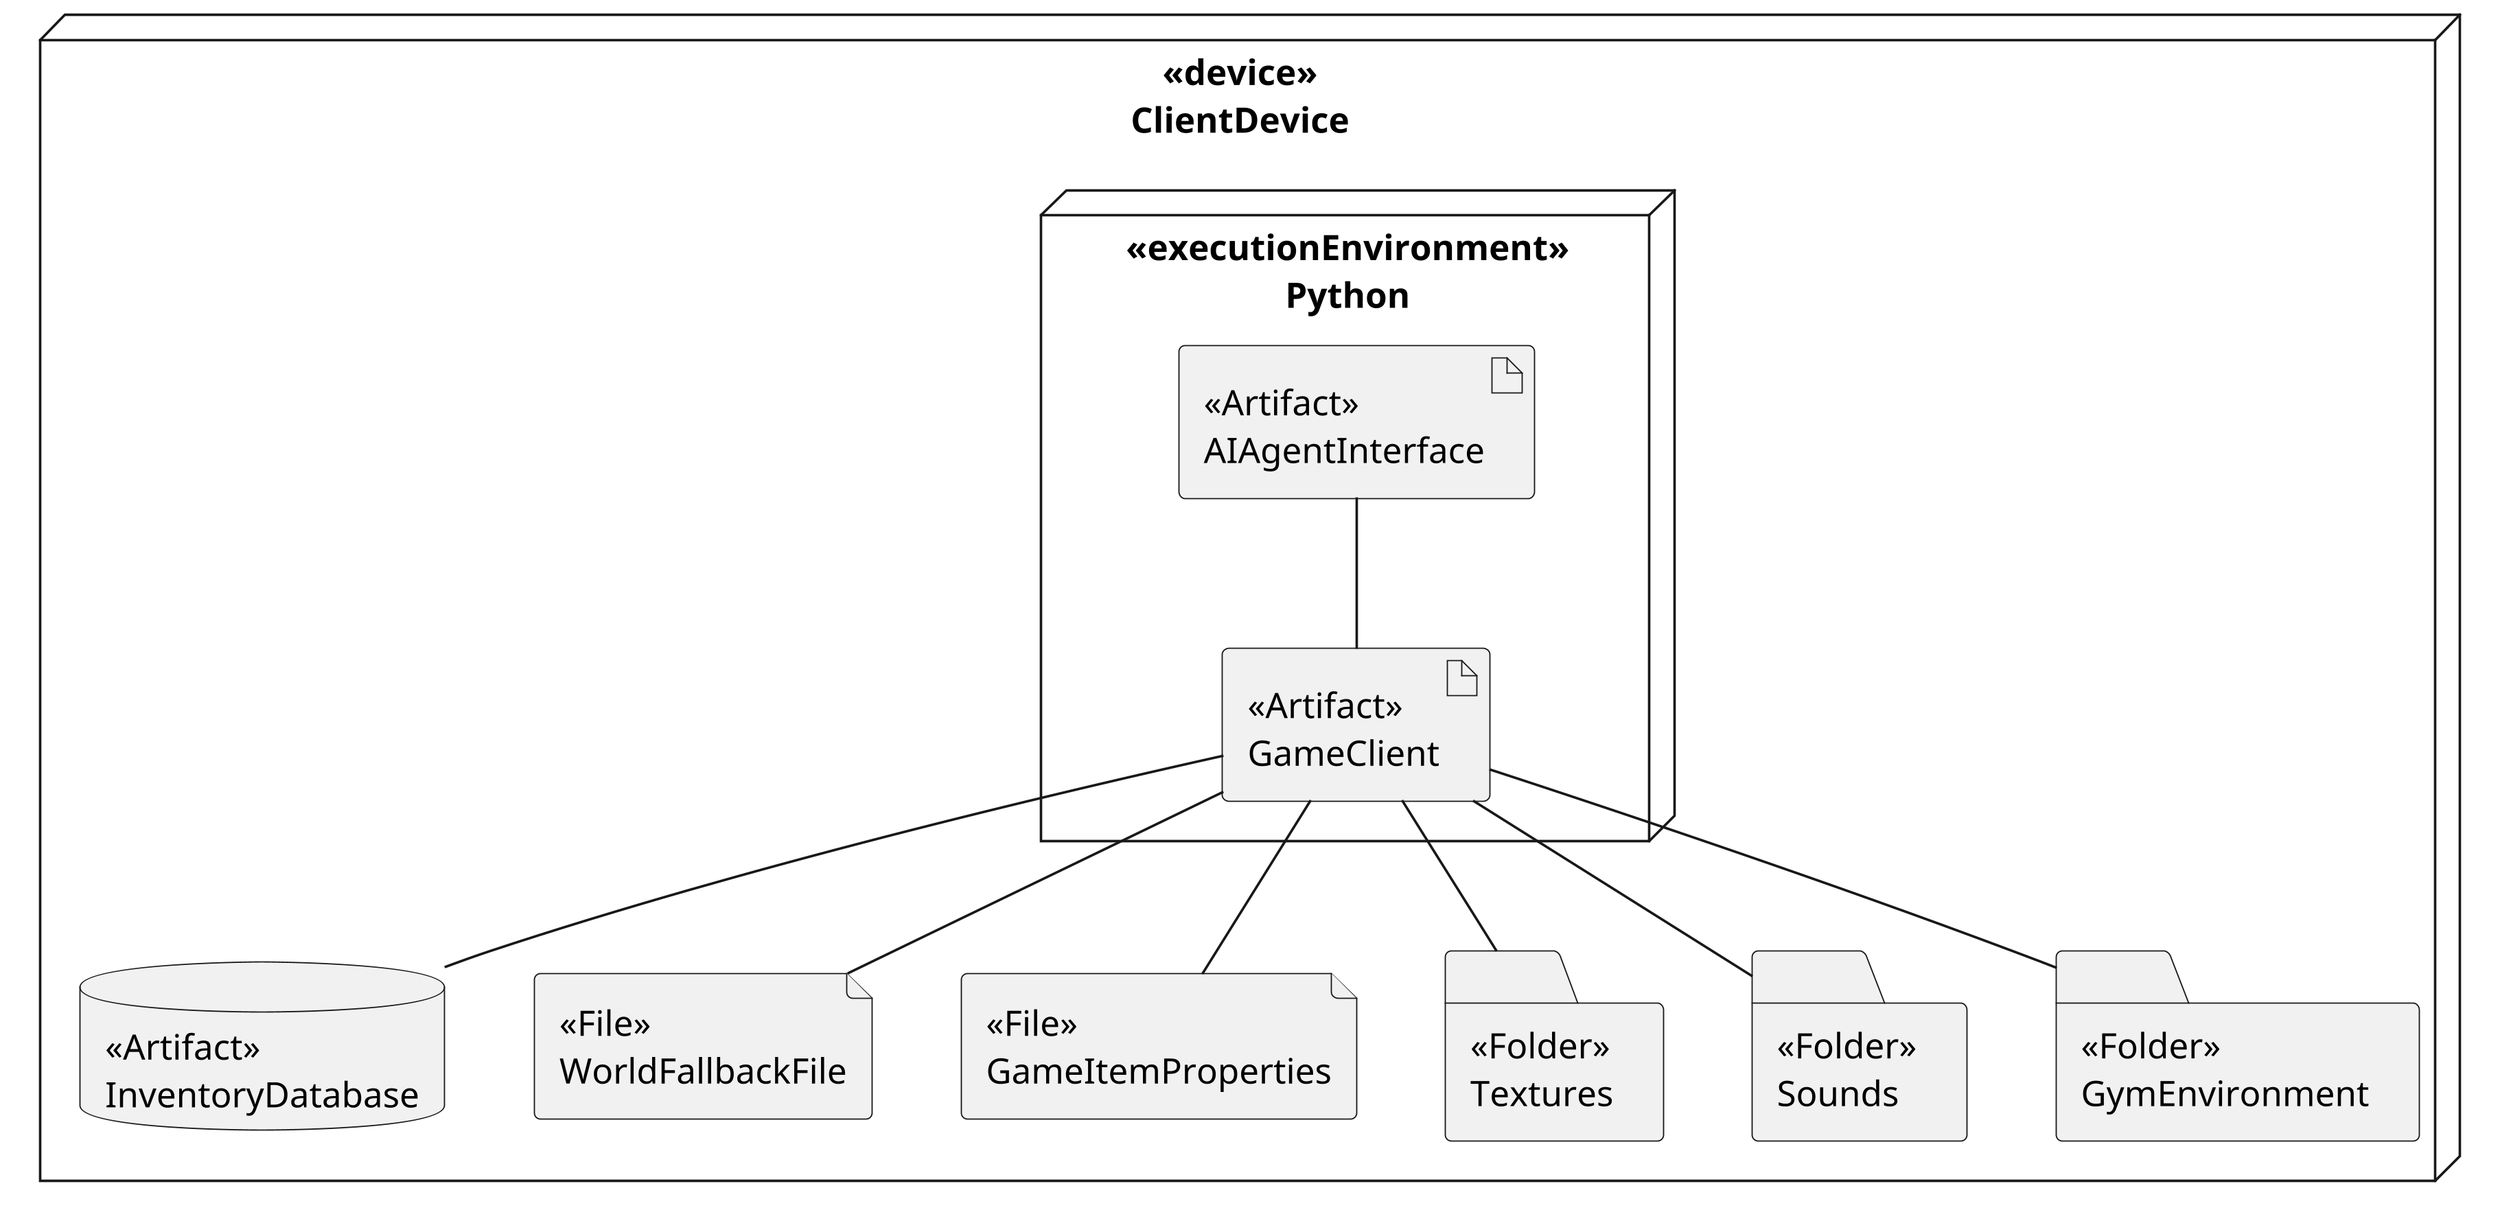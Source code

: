 @startuml deployment
skinparam Dpi 350
skinparam Monochrome true
skinparam Shadowing false

node <<device>>\nClientDevice as ClientDevice  { 
node <<executionEnvironment>>\nPython as Python {
    artifact <<Artifact>>\nGameClient as GameClient{

    }
    artifact <<Artifact>>\nAIAgentInterface as AIAgentInterface{

    }
}
database <<Artifact>>\nInventoryDatabase as InventoryDatabase {
    
}

file <<File>>\nWorldFallbackFile as WorldFile{

}

file <<File>>\nGameItemProperties as GameItems {
    
}
folder <<Folder>>\nTextures as Textures {

}
folder <<Folder>>\nSounds as Sounds {

}
folder <<Folder>>\nGymEnvironment as GymEnvironment {

}
}
GameClient -- InventoryDatabase
GameClient -- WorldFile
GameClient -- Textures
GameClient -- Sounds
GameClient -- GymEnvironment
GameClient -- GameItems
AIAgentInterface -- GameClient
@enduml